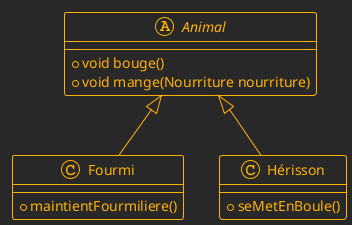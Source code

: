 @startuml
!theme crt-amber
abstract class Animal {
   + void bouge()
   + void mange(Nourriture nourriture)
}
class Fourmi extends Animal {
   + maintientFourmiliere()
}
class Hérisson extends Animal {
   + seMetEnBoule()
}
@enduml